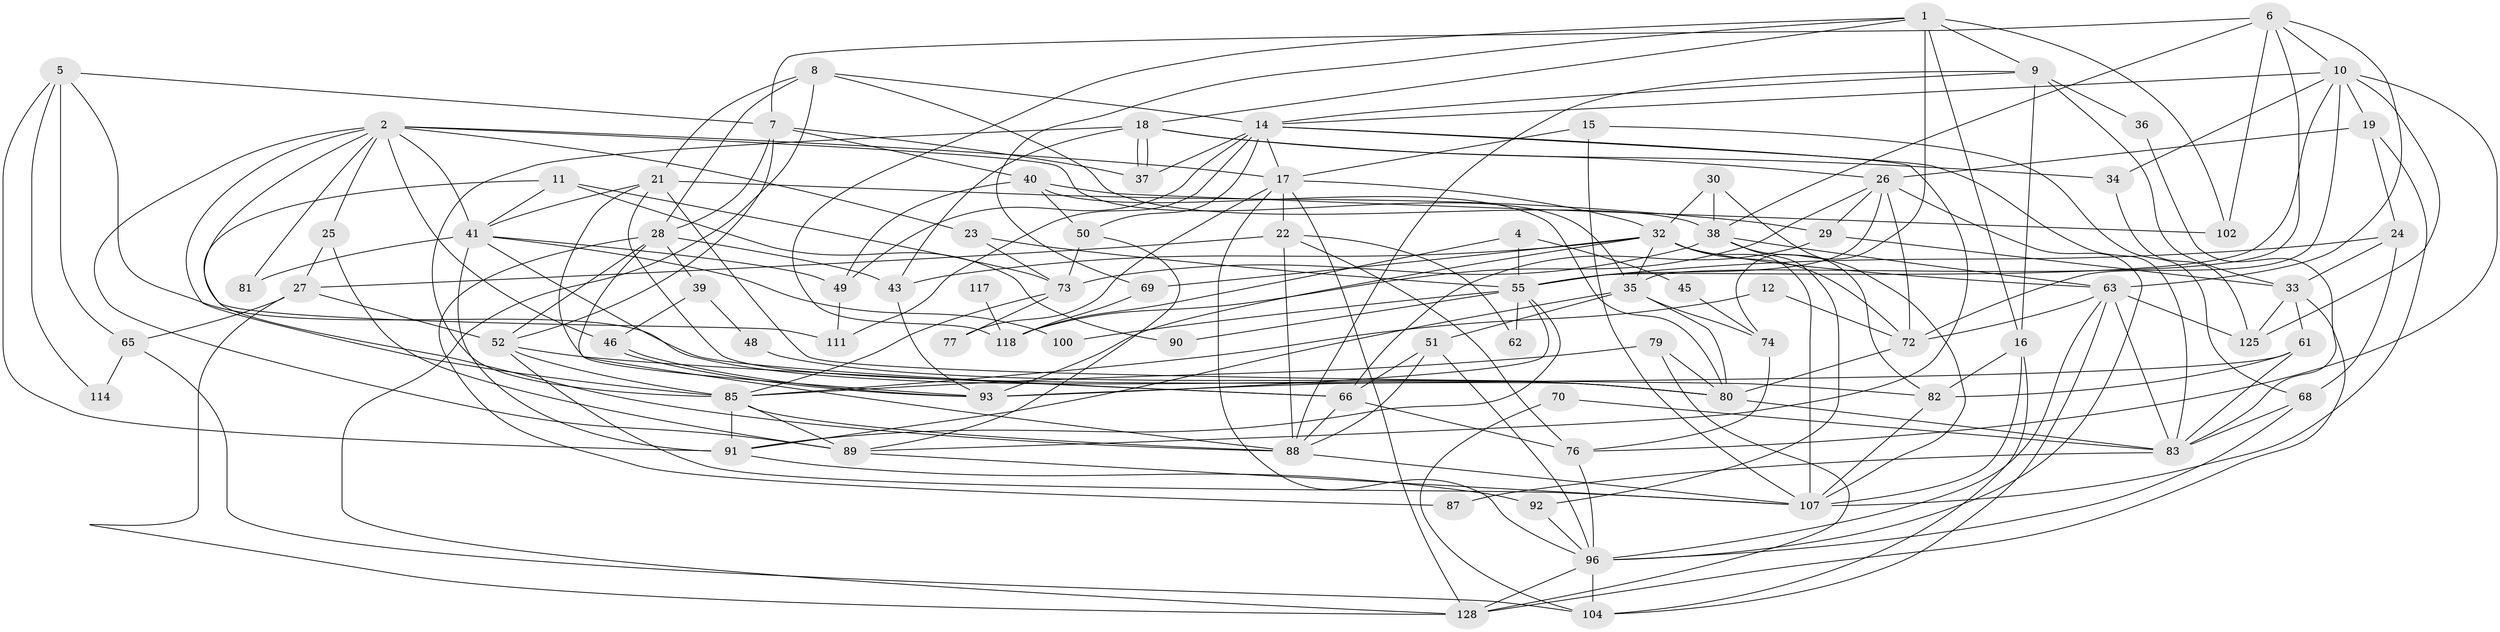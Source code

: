 // original degree distribution, {3: 0.2265625, 6: 0.1015625, 5: 0.1484375, 4: 0.28125, 2: 0.171875, 7: 0.0625, 8: 0.0078125}
// Generated by graph-tools (version 1.1) at 2025/11/02/27/25 16:11:18]
// undirected, 83 vertices, 207 edges
graph export_dot {
graph [start="1"]
  node [color=gray90,style=filled];
  1 [super="+123"];
  2 [super="+3"];
  4;
  5;
  6 [super="+57"];
  7 [super="+64"];
  8 [super="+13"];
  9 [super="+113"];
  10 [super="+20"];
  11 [super="+44"];
  12;
  14 [super="+42"];
  15 [super="+75"];
  16 [super="+31"];
  17 [super="+60"];
  18 [super="+126"];
  19 [super="+95"];
  21 [super="+54"];
  22 [super="+115"];
  23;
  24;
  25 [super="+94"];
  26 [super="+53"];
  27 [super="+71"];
  28 [super="+47"];
  29;
  30 [super="+127"];
  32 [super="+58"];
  33 [super="+122"];
  34;
  35;
  36;
  37 [super="+78"];
  38 [super="+56"];
  39;
  40;
  41 [super="+59"];
  43 [super="+108"];
  45;
  46;
  48;
  49;
  50;
  51;
  52 [super="+121"];
  55 [super="+119"];
  61;
  62;
  63 [super="+67"];
  65;
  66 [super="+84"];
  68 [super="+101"];
  69;
  70;
  72 [super="+105"];
  73 [super="+98"];
  74 [super="+116"];
  76;
  77;
  79;
  80 [super="+99"];
  81;
  82;
  83 [super="+103"];
  85 [super="+86"];
  87;
  88 [super="+109"];
  89 [super="+112"];
  90;
  91 [super="+97"];
  92;
  93 [super="+106"];
  96 [super="+124"];
  100;
  102;
  104;
  107 [super="+110"];
  111;
  114;
  117;
  118 [super="+120"];
  125;
  128;
  1 -- 18;
  1 -- 69;
  1 -- 102;
  1 -- 9;
  1 -- 74;
  1 -- 16;
  1 -- 118;
  2 -- 23;
  2 -- 25;
  2 -- 46;
  2 -- 81;
  2 -- 35;
  2 -- 111;
  2 -- 85;
  2 -- 17;
  2 -- 89;
  2 -- 41;
  4 -- 55;
  4 -- 45;
  4 -- 118;
  5 -- 65;
  5 -- 80;
  5 -- 114;
  5 -- 91;
  5 -- 7;
  6 -- 10;
  6 -- 35;
  6 -- 38;
  6 -- 102;
  6 -- 63;
  6 -- 7;
  7 -- 40;
  7 -- 52;
  7 -- 28;
  7 -- 37;
  8 -- 128;
  8 -- 38;
  8 -- 28;
  8 -- 21;
  8 -- 14;
  9 -- 16;
  9 -- 36;
  9 -- 14;
  9 -- 33;
  9 -- 88;
  10 -- 19;
  10 -- 34;
  10 -- 76;
  10 -- 125;
  10 -- 14;
  10 -- 55;
  10 -- 72;
  11 -- 88;
  11 -- 73;
  11 -- 90;
  11 -- 41;
  12 -- 85;
  12 -- 72;
  14 -- 49;
  14 -- 89;
  14 -- 111;
  14 -- 50;
  14 -- 17;
  14 -- 83;
  14 -- 37;
  15 -- 68;
  15 -- 17;
  15 -- 107;
  16 -- 82;
  16 -- 104;
  16 -- 107;
  17 -- 128;
  17 -- 77;
  17 -- 32;
  17 -- 96;
  17 -- 22;
  18 -- 85;
  18 -- 37;
  18 -- 37;
  18 -- 43;
  18 -- 26;
  18 -- 34;
  19 -- 24;
  19 -- 107;
  19 -- 26;
  21 -- 82;
  21 -- 29 [weight=2];
  21 -- 80;
  21 -- 41;
  21 -- 93;
  22 -- 88;
  22 -- 76;
  22 -- 27;
  22 -- 62;
  23 -- 55;
  23 -- 73;
  24 -- 55;
  24 -- 33;
  24 -- 68;
  25 -- 89;
  25 -- 27;
  26 -- 96;
  26 -- 55;
  26 -- 118;
  26 -- 72;
  26 -- 29;
  27 -- 52;
  27 -- 128;
  27 -- 65;
  28 -- 88;
  28 -- 39;
  28 -- 87;
  28 -- 52;
  28 -- 43;
  29 -- 33;
  29 -- 66;
  30 -- 38;
  30 -- 32;
  30 -- 107;
  32 -- 43;
  32 -- 69;
  32 -- 72;
  32 -- 35;
  32 -- 107;
  32 -- 63;
  32 -- 93;
  33 -- 61;
  33 -- 128;
  33 -- 125;
  34 -- 125;
  35 -- 51;
  35 -- 91;
  35 -- 74;
  35 -- 80;
  36 -- 83;
  38 -- 63;
  38 -- 92;
  38 -- 73;
  38 -- 82;
  39 -- 46;
  39 -- 48;
  40 -- 50;
  40 -- 49;
  40 -- 102;
  40 -- 80;
  41 -- 49;
  41 -- 81;
  41 -- 91;
  41 -- 66;
  41 -- 100;
  43 -- 93;
  45 -- 74;
  46 -- 93;
  46 -- 93;
  48 -- 80;
  49 -- 111;
  50 -- 89;
  50 -- 73;
  51 -- 66;
  51 -- 96;
  51 -- 88;
  52 -- 66;
  52 -- 107;
  52 -- 85;
  55 -- 93 [weight=2];
  55 -- 100;
  55 -- 90;
  55 -- 91;
  55 -- 62;
  61 -- 82;
  61 -- 93;
  61 -- 83;
  63 -- 125;
  63 -- 96;
  63 -- 104;
  63 -- 83;
  63 -- 72;
  65 -- 104;
  65 -- 114;
  66 -- 88;
  66 -- 76;
  68 -- 83;
  68 -- 96;
  69 -- 118;
  70 -- 104;
  70 -- 83;
  72 -- 80;
  73 -- 85;
  73 -- 77;
  74 -- 76;
  76 -- 96;
  79 -- 128;
  79 -- 80;
  79 -- 85;
  80 -- 83;
  82 -- 107;
  83 -- 87;
  85 -- 89;
  85 -- 91 [weight=2];
  85 -- 88;
  88 -- 107;
  89 -- 107;
  91 -- 92;
  92 -- 96;
  96 -- 128;
  96 -- 104;
  117 -- 118 [weight=2];
}
